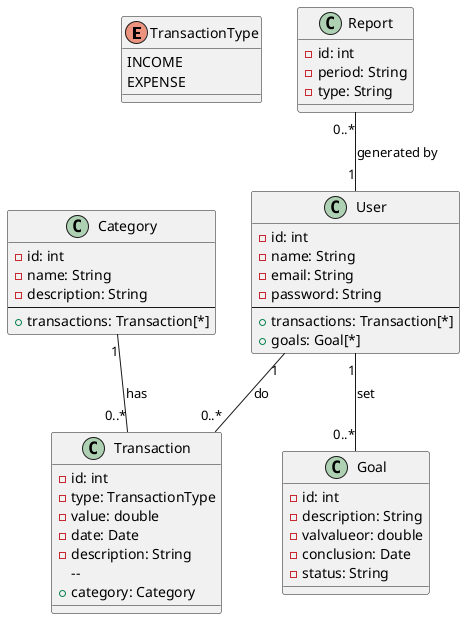 @startuml

enum TransactionType {
  INCOME
  EXPENSE
}

class User {
  - id: int
  - name: String
  - email: String
  - password: String
  --
  + transactions: Transaction[*]
  + goals: Goal[*]
}

class Transaction {
  - id: int
  - type: TransactionType
  - value: double
  - date: Date
  - description: String
  -- 
  + category: Category
}

class Category {
  - id: int
  - name: String
  - description: String
  --
  + transactions: Transaction[*]
}

class Goal {
  - id: int
  - description: String
  - valvalueor: double
  - conclusion: Date
  - status: String
}

class Report {
  - id: int
  - period: String
  - type: String
}

User "1" -- "0..*" Transaction : do
User "1" -- "0..*" Goal : set
Category "1" -- "0..*" Transaction : has
Report "0..*" -- "1" User : generated by

@enduml